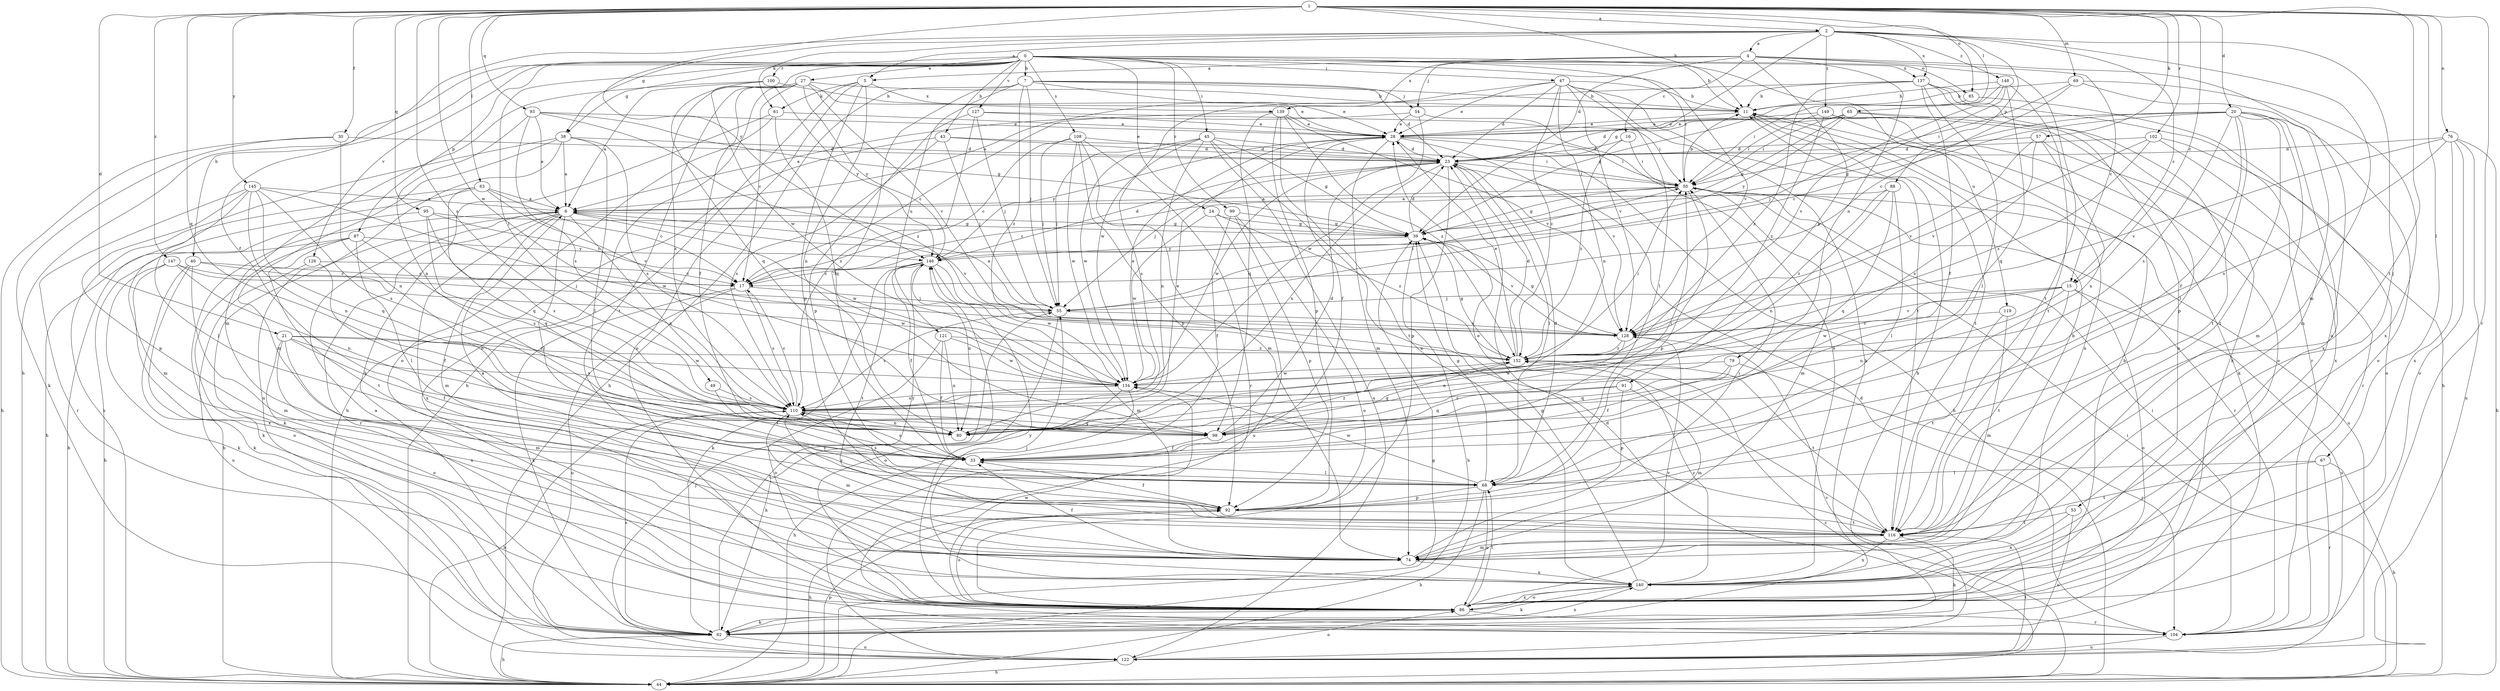 strict digraph  {
0;
1;
2;
4;
5;
6;
7;
11;
15;
16;
17;
20;
21;
23;
24;
27;
28;
30;
33;
38;
39;
40;
43;
44;
45;
47;
49;
50;
53;
54;
55;
57;
61;
62;
63;
65;
67;
68;
69;
74;
76;
79;
80;
85;
86;
87;
88;
91;
92;
93;
95;
98;
99;
100;
102;
104;
108;
110;
116;
119;
121;
122;
126;
127;
128;
134;
137;
139;
140;
145;
146;
147;
148;
149;
152;
0 -> 7  [label=b];
0 -> 11  [label=b];
0 -> 24  [label=e];
0 -> 27  [label=e];
0 -> 38  [label=g];
0 -> 40  [label=h];
0 -> 43  [label=h];
0 -> 44  [label=h];
0 -> 45  [label=i];
0 -> 47  [label=i];
0 -> 49  [label=i];
0 -> 50  [label=i];
0 -> 85  [label=o];
0 -> 87  [label=p];
0 -> 99  [label=r];
0 -> 100  [label=r];
0 -> 108  [label=s];
0 -> 119  [label=u];
0 -> 126  [label=v];
0 -> 127  [label=v];
0 -> 128  [label=v];
0 -> 134  [label=w];
0 -> 137  [label=x];
1 -> 2  [label=a];
1 -> 11  [label=b];
1 -> 15  [label=c];
1 -> 20  [label=d];
1 -> 21  [label=d];
1 -> 30  [label=f];
1 -> 57  [label=k];
1 -> 63  [label=l];
1 -> 65  [label=l];
1 -> 67  [label=l];
1 -> 69  [label=m];
1 -> 76  [label=n];
1 -> 85  [label=o];
1 -> 93  [label=q];
1 -> 95  [label=q];
1 -> 98  [label=q];
1 -> 102  [label=r];
1 -> 104  [label=r];
1 -> 110  [label=s];
1 -> 116  [label=t];
1 -> 134  [label=w];
1 -> 145  [label=y];
1 -> 146  [label=y];
1 -> 147  [label=z];
2 -> 4  [label=a];
2 -> 5  [label=a];
2 -> 15  [label=c];
2 -> 33  [label=f];
2 -> 38  [label=g];
2 -> 39  [label=g];
2 -> 53  [label=j];
2 -> 61  [label=k];
2 -> 74  [label=m];
2 -> 88  [label=p];
2 -> 137  [label=x];
2 -> 148  [label=z];
2 -> 149  [label=z];
4 -> 5  [label=a];
4 -> 15  [label=c];
4 -> 16  [label=c];
4 -> 23  [label=d];
4 -> 54  [label=j];
4 -> 79  [label=n];
4 -> 86  [label=o];
4 -> 91  [label=p];
4 -> 116  [label=t];
4 -> 139  [label=x];
5 -> 44  [label=h];
5 -> 61  [label=k];
5 -> 80  [label=n];
5 -> 86  [label=o];
5 -> 92  [label=p];
5 -> 139  [label=x];
6 -> 39  [label=g];
6 -> 44  [label=h];
6 -> 62  [label=k];
6 -> 68  [label=l];
6 -> 74  [label=m];
6 -> 80  [label=n];
6 -> 104  [label=r];
6 -> 128  [label=v];
6 -> 134  [label=w];
6 -> 140  [label=x];
7 -> 11  [label=b];
7 -> 23  [label=d];
7 -> 28  [label=e];
7 -> 33  [label=f];
7 -> 44  [label=h];
7 -> 54  [label=j];
7 -> 55  [label=j];
7 -> 121  [label=u];
7 -> 152  [label=z];
11 -> 28  [label=e];
11 -> 116  [label=t];
11 -> 140  [label=x];
15 -> 55  [label=j];
15 -> 80  [label=n];
15 -> 86  [label=o];
15 -> 116  [label=t];
15 -> 122  [label=u];
15 -> 128  [label=v];
15 -> 134  [label=w];
16 -> 23  [label=d];
16 -> 50  [label=i];
16 -> 152  [label=z];
17 -> 55  [label=j];
17 -> 62  [label=k];
17 -> 110  [label=s];
17 -> 122  [label=u];
20 -> 17  [label=c];
20 -> 23  [label=d];
20 -> 28  [label=e];
20 -> 33  [label=f];
20 -> 39  [label=g];
20 -> 68  [label=l];
20 -> 74  [label=m];
20 -> 86  [label=o];
20 -> 110  [label=s];
20 -> 116  [label=t];
20 -> 140  [label=x];
21 -> 33  [label=f];
21 -> 74  [label=m];
21 -> 86  [label=o];
21 -> 110  [label=s];
21 -> 134  [label=w];
21 -> 140  [label=x];
21 -> 152  [label=z];
23 -> 50  [label=i];
23 -> 55  [label=j];
23 -> 68  [label=l];
23 -> 80  [label=n];
23 -> 92  [label=p];
23 -> 134  [label=w];
24 -> 39  [label=g];
24 -> 122  [label=u];
24 -> 134  [label=w];
24 -> 152  [label=z];
27 -> 11  [label=b];
27 -> 17  [label=c];
27 -> 28  [label=e];
27 -> 33  [label=f];
27 -> 86  [label=o];
27 -> 110  [label=s];
27 -> 116  [label=t];
27 -> 128  [label=v];
27 -> 146  [label=y];
28 -> 23  [label=d];
28 -> 33  [label=f];
28 -> 44  [label=h];
28 -> 50  [label=i];
28 -> 74  [label=m];
28 -> 128  [label=v];
28 -> 146  [label=y];
30 -> 23  [label=d];
30 -> 44  [label=h];
30 -> 62  [label=k];
30 -> 80  [label=n];
33 -> 50  [label=i];
33 -> 68  [label=l];
33 -> 110  [label=s];
38 -> 6  [label=a];
38 -> 23  [label=d];
38 -> 44  [label=h];
38 -> 68  [label=l];
38 -> 74  [label=m];
38 -> 110  [label=s];
38 -> 122  [label=u];
39 -> 23  [label=d];
39 -> 44  [label=h];
39 -> 128  [label=v];
39 -> 146  [label=y];
40 -> 17  [label=c];
40 -> 62  [label=k];
40 -> 74  [label=m];
40 -> 86  [label=o];
40 -> 134  [label=w];
43 -> 23  [label=d];
43 -> 44  [label=h];
43 -> 50  [label=i];
43 -> 55  [label=j];
43 -> 110  [label=s];
44 -> 23  [label=d];
44 -> 39  [label=g];
44 -> 50  [label=i];
44 -> 92  [label=p];
44 -> 152  [label=z];
45 -> 23  [label=d];
45 -> 39  [label=g];
45 -> 55  [label=j];
45 -> 80  [label=n];
45 -> 110  [label=s];
45 -> 116  [label=t];
45 -> 122  [label=u];
45 -> 134  [label=w];
47 -> 11  [label=b];
47 -> 23  [label=d];
47 -> 28  [label=e];
47 -> 62  [label=k];
47 -> 68  [label=l];
47 -> 80  [label=n];
47 -> 116  [label=t];
47 -> 128  [label=v];
47 -> 134  [label=w];
47 -> 152  [label=z];
49 -> 33  [label=f];
49 -> 110  [label=s];
50 -> 6  [label=a];
50 -> 11  [label=b];
50 -> 17  [label=c];
50 -> 39  [label=g];
50 -> 74  [label=m];
50 -> 92  [label=p];
50 -> 104  [label=r];
50 -> 122  [label=u];
53 -> 116  [label=t];
53 -> 122  [label=u];
53 -> 140  [label=x];
54 -> 6  [label=a];
54 -> 28  [label=e];
54 -> 134  [label=w];
54 -> 140  [label=x];
55 -> 6  [label=a];
55 -> 50  [label=i];
55 -> 86  [label=o];
55 -> 110  [label=s];
55 -> 128  [label=v];
57 -> 23  [label=d];
57 -> 80  [label=n];
57 -> 104  [label=r];
57 -> 110  [label=s];
57 -> 128  [label=v];
61 -> 28  [label=e];
61 -> 62  [label=k];
61 -> 86  [label=o];
61 -> 98  [label=q];
62 -> 11  [label=b];
62 -> 44  [label=h];
62 -> 110  [label=s];
62 -> 122  [label=u];
62 -> 140  [label=x];
62 -> 146  [label=y];
63 -> 6  [label=a];
63 -> 17  [label=c];
63 -> 44  [label=h];
63 -> 74  [label=m];
63 -> 98  [label=q];
63 -> 128  [label=v];
65 -> 28  [label=e];
65 -> 39  [label=g];
65 -> 50  [label=i];
65 -> 92  [label=p];
65 -> 116  [label=t];
65 -> 146  [label=y];
67 -> 44  [label=h];
67 -> 68  [label=l];
67 -> 104  [label=r];
67 -> 116  [label=t];
68 -> 23  [label=d];
68 -> 39  [label=g];
68 -> 44  [label=h];
68 -> 86  [label=o];
68 -> 92  [label=p];
68 -> 110  [label=s];
68 -> 134  [label=w];
69 -> 11  [label=b];
69 -> 17  [label=c];
69 -> 50  [label=i];
69 -> 74  [label=m];
69 -> 140  [label=x];
74 -> 11  [label=b];
74 -> 33  [label=f];
74 -> 50  [label=i];
74 -> 140  [label=x];
76 -> 23  [label=d];
76 -> 44  [label=h];
76 -> 86  [label=o];
76 -> 110  [label=s];
76 -> 122  [label=u];
76 -> 128  [label=v];
76 -> 140  [label=x];
79 -> 33  [label=f];
79 -> 98  [label=q];
79 -> 104  [label=r];
79 -> 134  [label=w];
80 -> 28  [label=e];
85 -> 39  [label=g];
85 -> 44  [label=h];
86 -> 6  [label=a];
86 -> 11  [label=b];
86 -> 62  [label=k];
86 -> 68  [label=l];
86 -> 104  [label=r];
86 -> 128  [label=v];
86 -> 134  [label=w];
86 -> 140  [label=x];
86 -> 146  [label=y];
87 -> 44  [label=h];
87 -> 62  [label=k];
87 -> 68  [label=l];
87 -> 110  [label=s];
87 -> 116  [label=t];
87 -> 146  [label=y];
88 -> 6  [label=a];
88 -> 68  [label=l];
88 -> 80  [label=n];
88 -> 98  [label=q];
88 -> 152  [label=z];
91 -> 74  [label=m];
91 -> 92  [label=p];
91 -> 98  [label=q];
91 -> 110  [label=s];
92 -> 33  [label=f];
92 -> 44  [label=h];
92 -> 86  [label=o];
92 -> 110  [label=s];
92 -> 116  [label=t];
93 -> 6  [label=a];
93 -> 28  [label=e];
93 -> 39  [label=g];
93 -> 80  [label=n];
93 -> 110  [label=s];
93 -> 152  [label=z];
95 -> 17  [label=c];
95 -> 39  [label=g];
95 -> 44  [label=h];
95 -> 98  [label=q];
95 -> 110  [label=s];
98 -> 23  [label=d];
98 -> 33  [label=f];
98 -> 152  [label=z];
99 -> 33  [label=f];
99 -> 39  [label=g];
99 -> 86  [label=o];
99 -> 92  [label=p];
100 -> 6  [label=a];
100 -> 11  [label=b];
100 -> 74  [label=m];
100 -> 98  [label=q];
100 -> 146  [label=y];
102 -> 23  [label=d];
102 -> 86  [label=o];
102 -> 128  [label=v];
102 -> 140  [label=x];
102 -> 152  [label=z];
104 -> 23  [label=d];
104 -> 50  [label=i];
104 -> 122  [label=u];
108 -> 17  [label=c];
108 -> 23  [label=d];
108 -> 55  [label=j];
108 -> 74  [label=m];
108 -> 92  [label=p];
108 -> 104  [label=r];
108 -> 134  [label=w];
110 -> 17  [label=c];
110 -> 44  [label=h];
110 -> 74  [label=m];
110 -> 80  [label=n];
110 -> 98  [label=q];
116 -> 6  [label=a];
116 -> 28  [label=e];
116 -> 62  [label=k];
116 -> 74  [label=m];
116 -> 140  [label=x];
116 -> 146  [label=y];
119 -> 74  [label=m];
119 -> 116  [label=t];
119 -> 128  [label=v];
121 -> 33  [label=f];
121 -> 80  [label=n];
121 -> 86  [label=o];
121 -> 134  [label=w];
121 -> 152  [label=z];
122 -> 44  [label=h];
122 -> 55  [label=j];
122 -> 86  [label=o];
122 -> 116  [label=t];
122 -> 128  [label=v];
126 -> 17  [label=c];
126 -> 33  [label=f];
126 -> 122  [label=u];
127 -> 28  [label=e];
127 -> 50  [label=i];
127 -> 55  [label=j];
127 -> 92  [label=p];
127 -> 110  [label=s];
128 -> 39  [label=g];
128 -> 80  [label=n];
128 -> 152  [label=z];
134 -> 28  [label=e];
134 -> 44  [label=h];
134 -> 62  [label=k];
134 -> 110  [label=s];
137 -> 6  [label=a];
137 -> 11  [label=b];
137 -> 33  [label=f];
137 -> 62  [label=k];
137 -> 68  [label=l];
137 -> 86  [label=o];
137 -> 104  [label=r];
137 -> 152  [label=z];
139 -> 17  [label=c];
139 -> 28  [label=e];
139 -> 92  [label=p];
139 -> 98  [label=q];
139 -> 128  [label=v];
139 -> 140  [label=x];
139 -> 152  [label=z];
140 -> 39  [label=g];
140 -> 55  [label=j];
140 -> 62  [label=k];
140 -> 86  [label=o];
140 -> 152  [label=z];
145 -> 6  [label=a];
145 -> 68  [label=l];
145 -> 80  [label=n];
145 -> 92  [label=p];
145 -> 98  [label=q];
145 -> 104  [label=r];
145 -> 110  [label=s];
145 -> 134  [label=w];
146 -> 17  [label=c];
146 -> 23  [label=d];
146 -> 33  [label=f];
146 -> 62  [label=k];
146 -> 74  [label=m];
146 -> 80  [label=n];
146 -> 116  [label=t];
146 -> 134  [label=w];
147 -> 17  [label=c];
147 -> 55  [label=j];
147 -> 62  [label=k];
147 -> 80  [label=n];
147 -> 140  [label=x];
148 -> 11  [label=b];
148 -> 50  [label=i];
148 -> 55  [label=j];
148 -> 98  [label=q];
148 -> 116  [label=t];
148 -> 128  [label=v];
149 -> 28  [label=e];
149 -> 50  [label=i];
149 -> 62  [label=k];
149 -> 86  [label=o];
149 -> 152  [label=z];
152 -> 23  [label=d];
152 -> 28  [label=e];
152 -> 39  [label=g];
152 -> 50  [label=i];
152 -> 98  [label=q];
152 -> 116  [label=t];
152 -> 134  [label=w];
}
